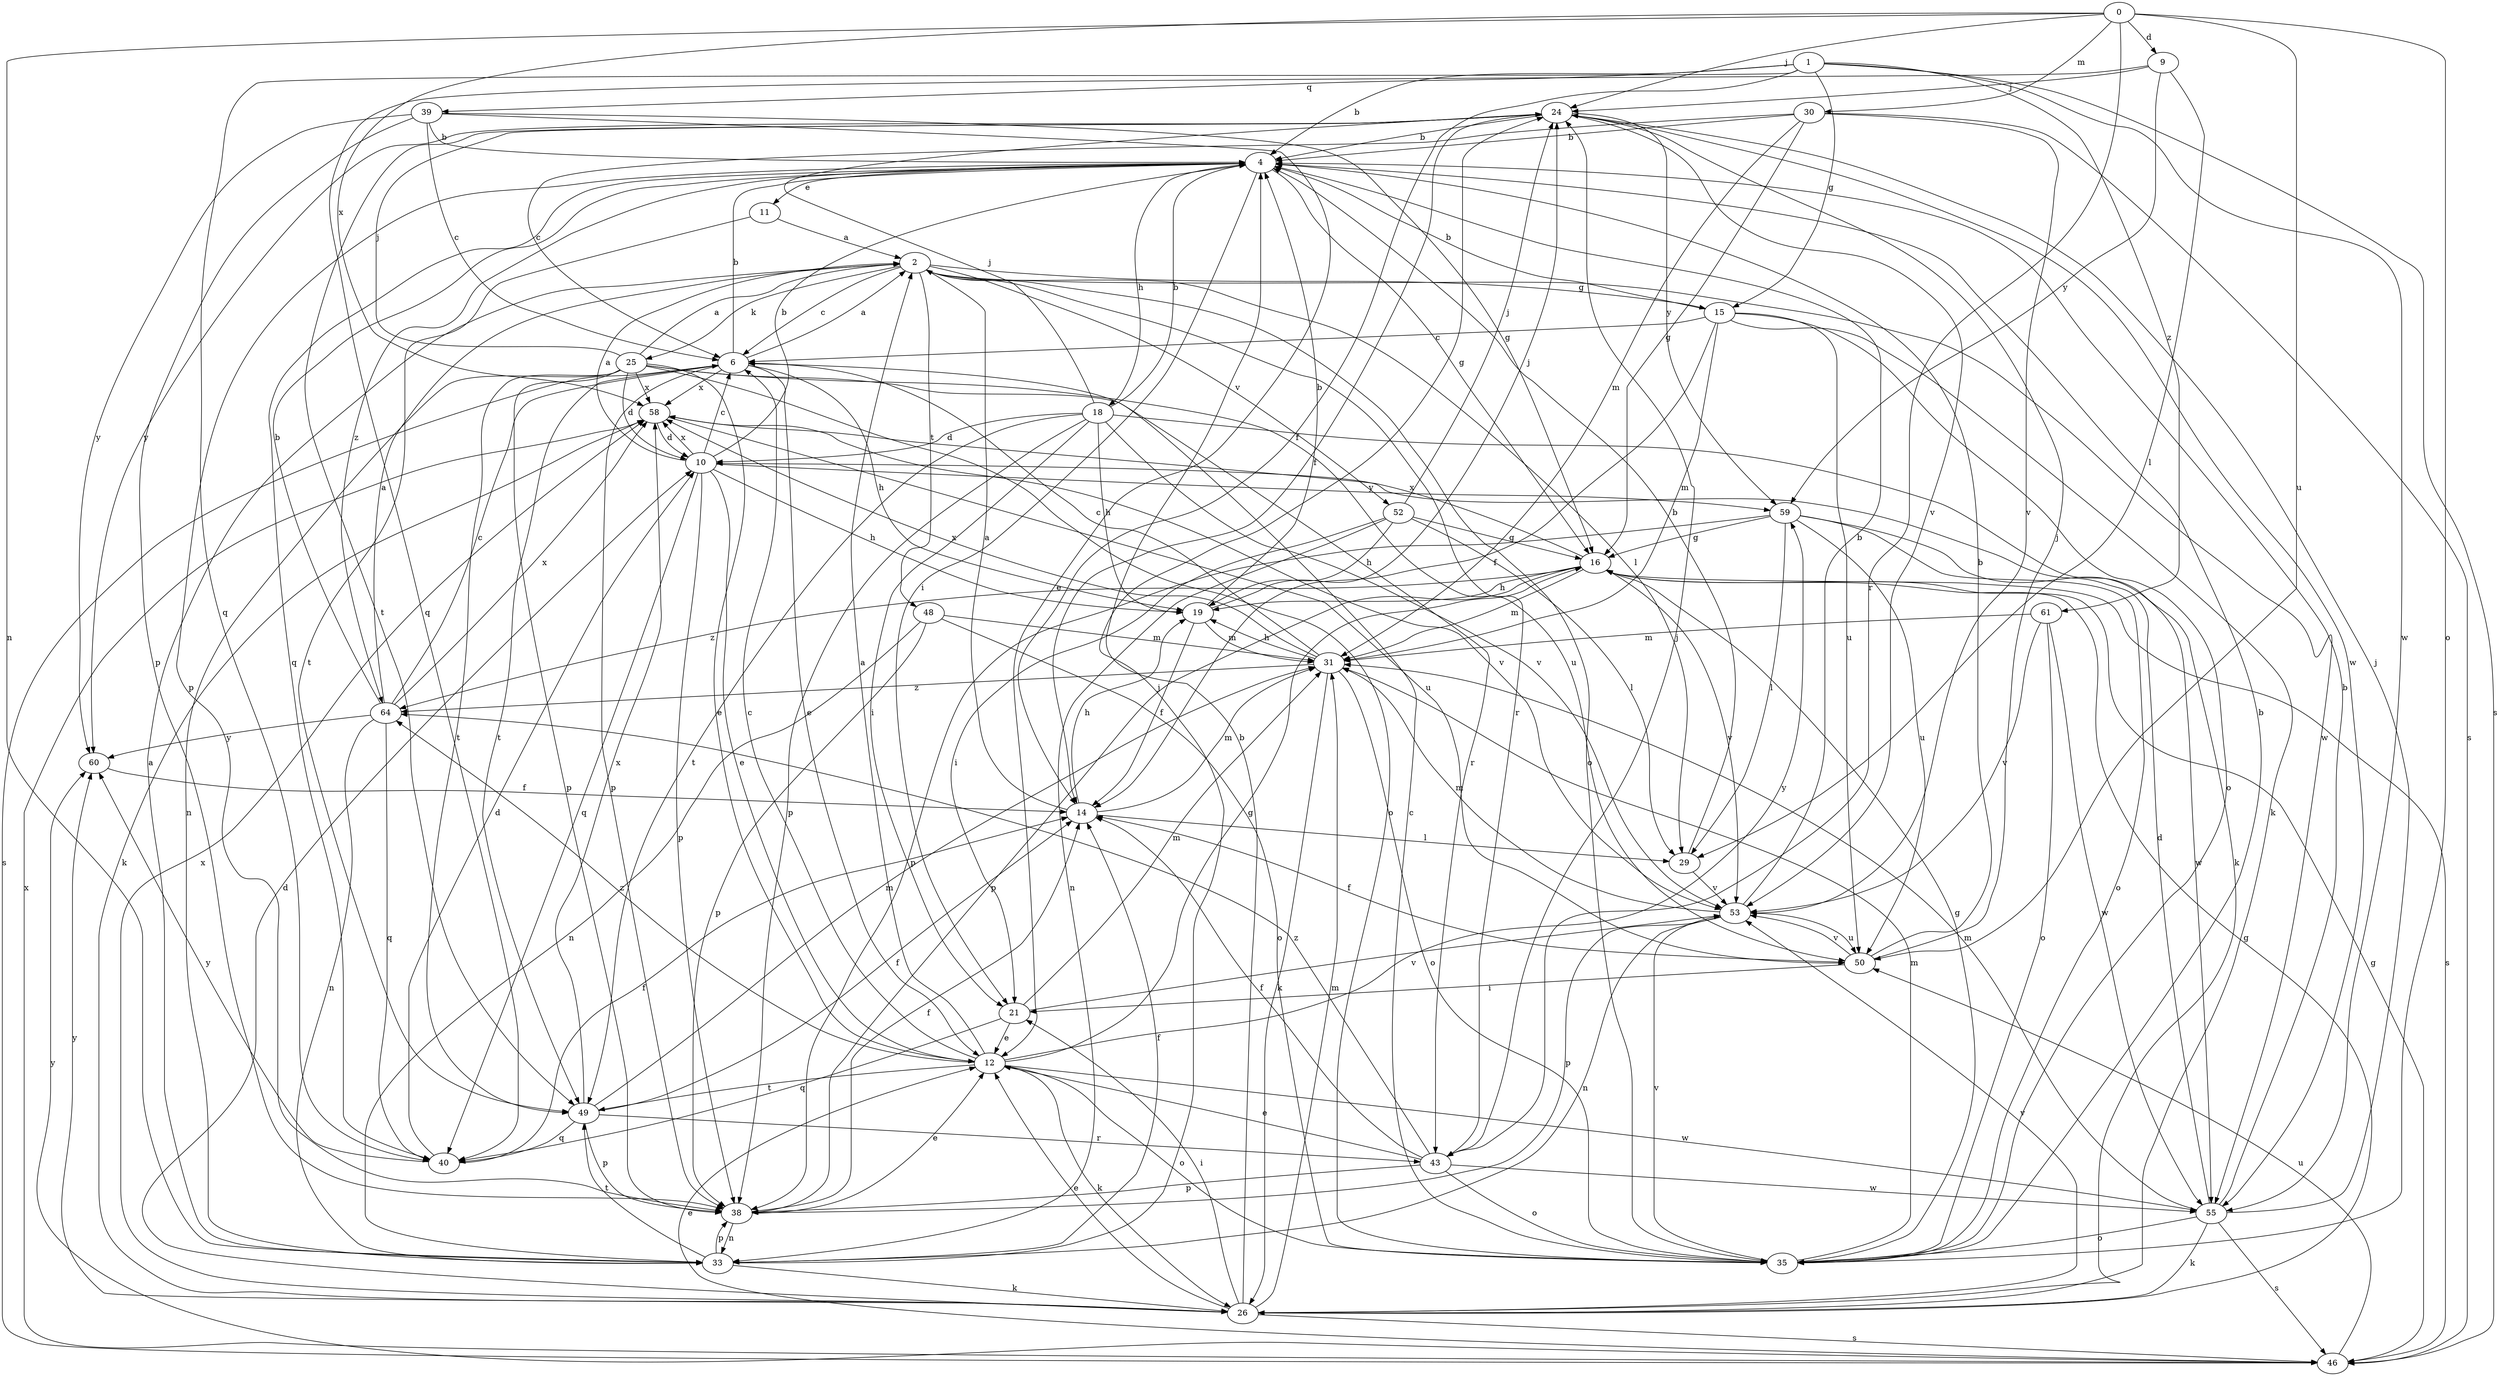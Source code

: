 strict digraph  {
0;
1;
2;
4;
6;
9;
10;
11;
12;
14;
15;
16;
18;
19;
21;
24;
25;
26;
29;
30;
31;
33;
35;
38;
39;
40;
43;
46;
48;
49;
50;
52;
53;
55;
58;
59;
60;
61;
64;
0 -> 9  [label=d];
0 -> 24  [label=j];
0 -> 30  [label=m];
0 -> 33  [label=n];
0 -> 35  [label=o];
0 -> 43  [label=r];
0 -> 50  [label=u];
0 -> 58  [label=x];
1 -> 4  [label=b];
1 -> 14  [label=f];
1 -> 15  [label=g];
1 -> 39  [label=q];
1 -> 40  [label=q];
1 -> 46  [label=s];
1 -> 55  [label=w];
1 -> 61  [label=z];
2 -> 6  [label=c];
2 -> 15  [label=g];
2 -> 25  [label=k];
2 -> 29  [label=l];
2 -> 35  [label=o];
2 -> 43  [label=r];
2 -> 48  [label=t];
2 -> 52  [label=v];
2 -> 55  [label=w];
4 -> 11  [label=e];
4 -> 16  [label=g];
4 -> 18  [label=h];
4 -> 21  [label=i];
4 -> 38  [label=p];
4 -> 40  [label=q];
4 -> 64  [label=z];
6 -> 2  [label=a];
6 -> 4  [label=b];
6 -> 12  [label=e];
6 -> 19  [label=h];
6 -> 38  [label=p];
6 -> 46  [label=s];
6 -> 49  [label=t];
6 -> 58  [label=x];
9 -> 24  [label=j];
9 -> 29  [label=l];
9 -> 40  [label=q];
9 -> 59  [label=y];
10 -> 2  [label=a];
10 -> 4  [label=b];
10 -> 6  [label=c];
10 -> 12  [label=e];
10 -> 19  [label=h];
10 -> 38  [label=p];
10 -> 40  [label=q];
10 -> 58  [label=x];
10 -> 59  [label=y];
11 -> 2  [label=a];
11 -> 49  [label=t];
12 -> 2  [label=a];
12 -> 6  [label=c];
12 -> 16  [label=g];
12 -> 26  [label=k];
12 -> 35  [label=o];
12 -> 49  [label=t];
12 -> 55  [label=w];
12 -> 59  [label=y];
12 -> 64  [label=z];
14 -> 2  [label=a];
14 -> 19  [label=h];
14 -> 29  [label=l];
14 -> 31  [label=m];
15 -> 4  [label=b];
15 -> 6  [label=c];
15 -> 14  [label=f];
15 -> 26  [label=k];
15 -> 31  [label=m];
15 -> 35  [label=o];
15 -> 50  [label=u];
16 -> 19  [label=h];
16 -> 31  [label=m];
16 -> 38  [label=p];
16 -> 46  [label=s];
16 -> 53  [label=v];
16 -> 58  [label=x];
16 -> 64  [label=z];
18 -> 4  [label=b];
18 -> 10  [label=d];
18 -> 19  [label=h];
18 -> 21  [label=i];
18 -> 24  [label=j];
18 -> 26  [label=k];
18 -> 38  [label=p];
18 -> 49  [label=t];
18 -> 53  [label=v];
19 -> 4  [label=b];
19 -> 14  [label=f];
19 -> 24  [label=j];
19 -> 31  [label=m];
21 -> 12  [label=e];
21 -> 31  [label=m];
21 -> 40  [label=q];
21 -> 53  [label=v];
24 -> 4  [label=b];
24 -> 14  [label=f];
24 -> 49  [label=t];
24 -> 53  [label=v];
24 -> 55  [label=w];
24 -> 59  [label=y];
24 -> 60  [label=y];
25 -> 2  [label=a];
25 -> 10  [label=d];
25 -> 12  [label=e];
25 -> 24  [label=j];
25 -> 33  [label=n];
25 -> 35  [label=o];
25 -> 38  [label=p];
25 -> 43  [label=r];
25 -> 49  [label=t];
25 -> 50  [label=u];
25 -> 58  [label=x];
26 -> 4  [label=b];
26 -> 10  [label=d];
26 -> 12  [label=e];
26 -> 16  [label=g];
26 -> 21  [label=i];
26 -> 31  [label=m];
26 -> 46  [label=s];
26 -> 53  [label=v];
26 -> 58  [label=x];
26 -> 60  [label=y];
29 -> 4  [label=b];
29 -> 53  [label=v];
30 -> 4  [label=b];
30 -> 6  [label=c];
30 -> 16  [label=g];
30 -> 31  [label=m];
30 -> 46  [label=s];
30 -> 53  [label=v];
31 -> 6  [label=c];
31 -> 19  [label=h];
31 -> 26  [label=k];
31 -> 35  [label=o];
31 -> 58  [label=x];
31 -> 64  [label=z];
33 -> 2  [label=a];
33 -> 14  [label=f];
33 -> 24  [label=j];
33 -> 26  [label=k];
33 -> 38  [label=p];
33 -> 49  [label=t];
35 -> 4  [label=b];
35 -> 6  [label=c];
35 -> 16  [label=g];
35 -> 31  [label=m];
35 -> 53  [label=v];
38 -> 12  [label=e];
38 -> 14  [label=f];
38 -> 33  [label=n];
39 -> 4  [label=b];
39 -> 6  [label=c];
39 -> 12  [label=e];
39 -> 16  [label=g];
39 -> 38  [label=p];
39 -> 60  [label=y];
40 -> 10  [label=d];
40 -> 14  [label=f];
40 -> 60  [label=y];
43 -> 12  [label=e];
43 -> 14  [label=f];
43 -> 24  [label=j];
43 -> 35  [label=o];
43 -> 38  [label=p];
43 -> 55  [label=w];
43 -> 64  [label=z];
46 -> 12  [label=e];
46 -> 16  [label=g];
46 -> 50  [label=u];
46 -> 58  [label=x];
46 -> 60  [label=y];
48 -> 31  [label=m];
48 -> 33  [label=n];
48 -> 35  [label=o];
48 -> 38  [label=p];
49 -> 14  [label=f];
49 -> 31  [label=m];
49 -> 38  [label=p];
49 -> 40  [label=q];
49 -> 43  [label=r];
49 -> 58  [label=x];
50 -> 4  [label=b];
50 -> 14  [label=f];
50 -> 21  [label=i];
50 -> 24  [label=j];
50 -> 53  [label=v];
52 -> 16  [label=g];
52 -> 19  [label=h];
52 -> 21  [label=i];
52 -> 24  [label=j];
52 -> 29  [label=l];
52 -> 33  [label=n];
53 -> 4  [label=b];
53 -> 31  [label=m];
53 -> 33  [label=n];
53 -> 38  [label=p];
53 -> 50  [label=u];
55 -> 4  [label=b];
55 -> 10  [label=d];
55 -> 24  [label=j];
55 -> 26  [label=k];
55 -> 31  [label=m];
55 -> 35  [label=o];
55 -> 46  [label=s];
58 -> 10  [label=d];
58 -> 26  [label=k];
58 -> 50  [label=u];
58 -> 53  [label=v];
59 -> 16  [label=g];
59 -> 29  [label=l];
59 -> 35  [label=o];
59 -> 38  [label=p];
59 -> 50  [label=u];
59 -> 55  [label=w];
60 -> 14  [label=f];
61 -> 31  [label=m];
61 -> 35  [label=o];
61 -> 53  [label=v];
61 -> 55  [label=w];
64 -> 2  [label=a];
64 -> 4  [label=b];
64 -> 6  [label=c];
64 -> 33  [label=n];
64 -> 40  [label=q];
64 -> 58  [label=x];
64 -> 60  [label=y];
}
